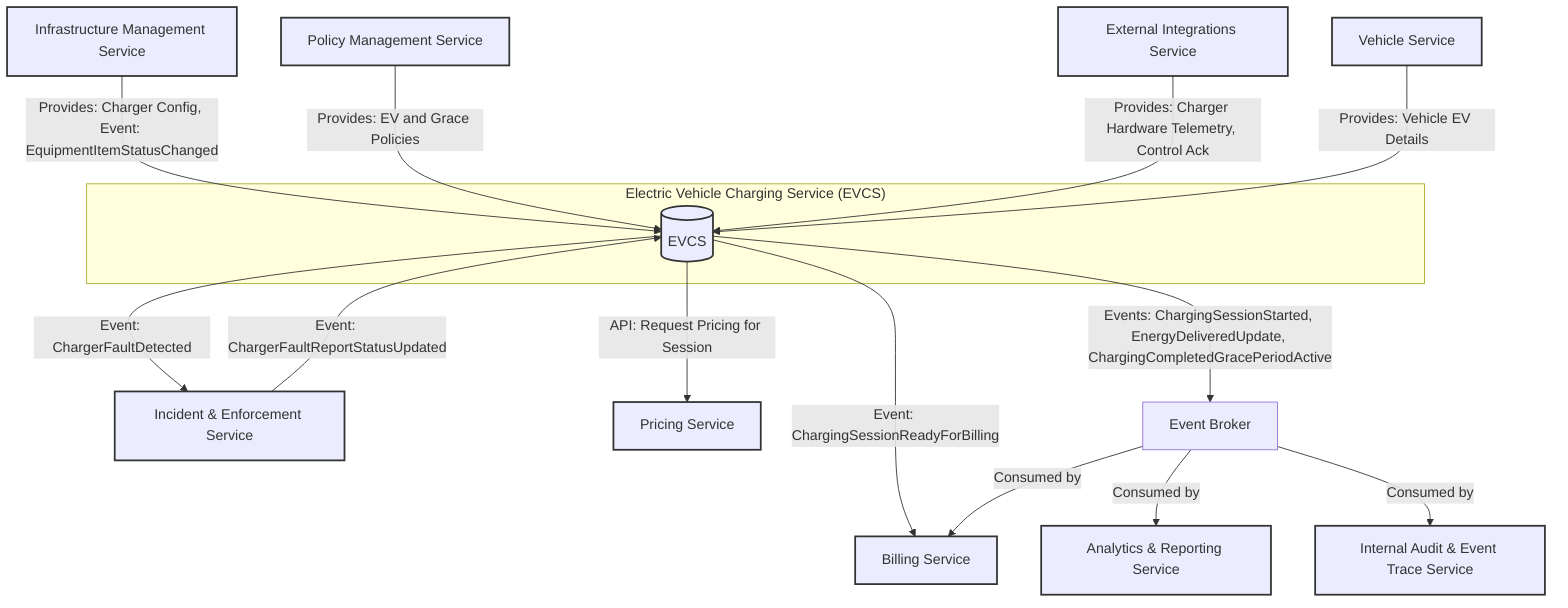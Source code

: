 graph TD
    subgraph "Electric Vehicle Charging Service (EVCS)"
        EVCS[(EVCS)]
    end

    %% Data & Events Consumed by EVCS
    IMS[Infrastructure Management Service] -->|Provides: Charger Config, Event: EquipmentItemStatusChanged| EVCS
    PMS[Policy Management Service] -->|Provides: EV and Grace Policies| EVCS
    EIS[External Integrations Service] -->|Provides: Charger Hardware Telemetry, Control Ack| EVCS
    VS[Vehicle Service] -->|Provides: Vehicle EV Details| EVCS
    IES[Incident & Enforcement Service] -->|Event: ChargerFaultReportStatusUpdated| EVCS

    %% Services Called & Events Published by EVCS
    EVCS --> |API: Request Pricing for Session| PS[Pricing Service]
    EVCS --> |Event: ChargingSessionReadyForBilling| BS[Billing Service]
    EVCS --> |Event: ChargerFaultDetected| IES

    %% General Event Publishing by EVCS
    EVCS -->|"Events: ChargingSessionStarted, EnergyDeliveredUpdate, ChargingCompletedGracePeriodActive"| EventBroker[Event Broker]
    EventBroker -->|Consumed by| ARS[Analytics & Reporting Service]
    EventBroker -->|Consumed by| IAETS[Internal Audit & Event Trace Service]
    EventBroker -->|Consumed by| BS

    classDef service fill:#lightyellow,stroke:#333,stroke-width:2px;
    class EVCS,IMS,PMS,EIS,VS,PS,BS,IES,ARS,IAETS service;
    class EventBroker fill:#lightblue,stroke:#333,stroke-width:2px;